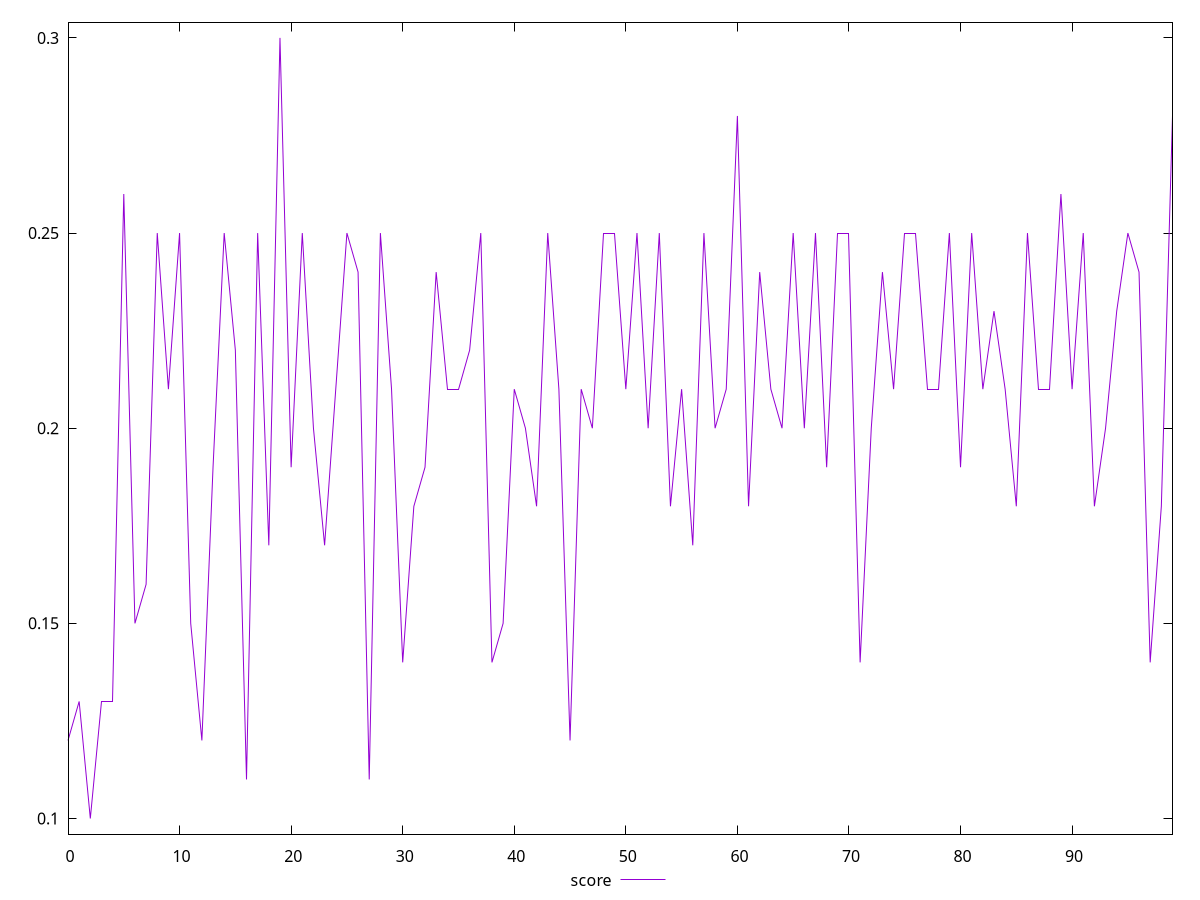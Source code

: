 reset

$score <<EOF
0 0.12
1 0.13
2 0.1
3 0.13
4 0.13
5 0.26
6 0.15
7 0.16
8 0.25
9 0.21
10 0.25
11 0.15
12 0.12
13 0.19
14 0.25
15 0.22
16 0.11
17 0.25
18 0.17
19 0.3
20 0.19
21 0.25
22 0.2
23 0.17
24 0.21
25 0.25
26 0.24
27 0.11
28 0.25
29 0.21
30 0.14
31 0.18
32 0.19
33 0.24
34 0.21
35 0.21
36 0.22
37 0.25
38 0.14
39 0.15
40 0.21
41 0.2
42 0.18
43 0.25
44 0.21
45 0.12
46 0.21
47 0.2
48 0.25
49 0.25
50 0.21
51 0.25
52 0.2
53 0.25
54 0.18
55 0.21
56 0.17
57 0.25
58 0.2
59 0.21
60 0.28
61 0.18
62 0.24
63 0.21
64 0.2
65 0.25
66 0.2
67 0.25
68 0.19
69 0.25
70 0.25
71 0.14
72 0.2
73 0.24
74 0.21
75 0.25
76 0.25
77 0.21
78 0.21
79 0.25
80 0.19
81 0.25
82 0.21
83 0.23
84 0.21
85 0.18
86 0.25
87 0.21
88 0.21
89 0.26
90 0.21
91 0.25
92 0.18
93 0.2
94 0.23
95 0.25
96 0.24
97 0.14
98 0.18
99 0.28
EOF

set key outside below
set xrange [0:99]
set yrange [0.096:0.304]
set trange [0.096:0.304]
set terminal svg size 640, 500 enhanced background rgb 'white'
set output "report/report_00029_2021-02-24T13-36-40.390Z/first-meaningful-paint/samples/astro/score/values.svg"

plot $score title "score" with line

reset
